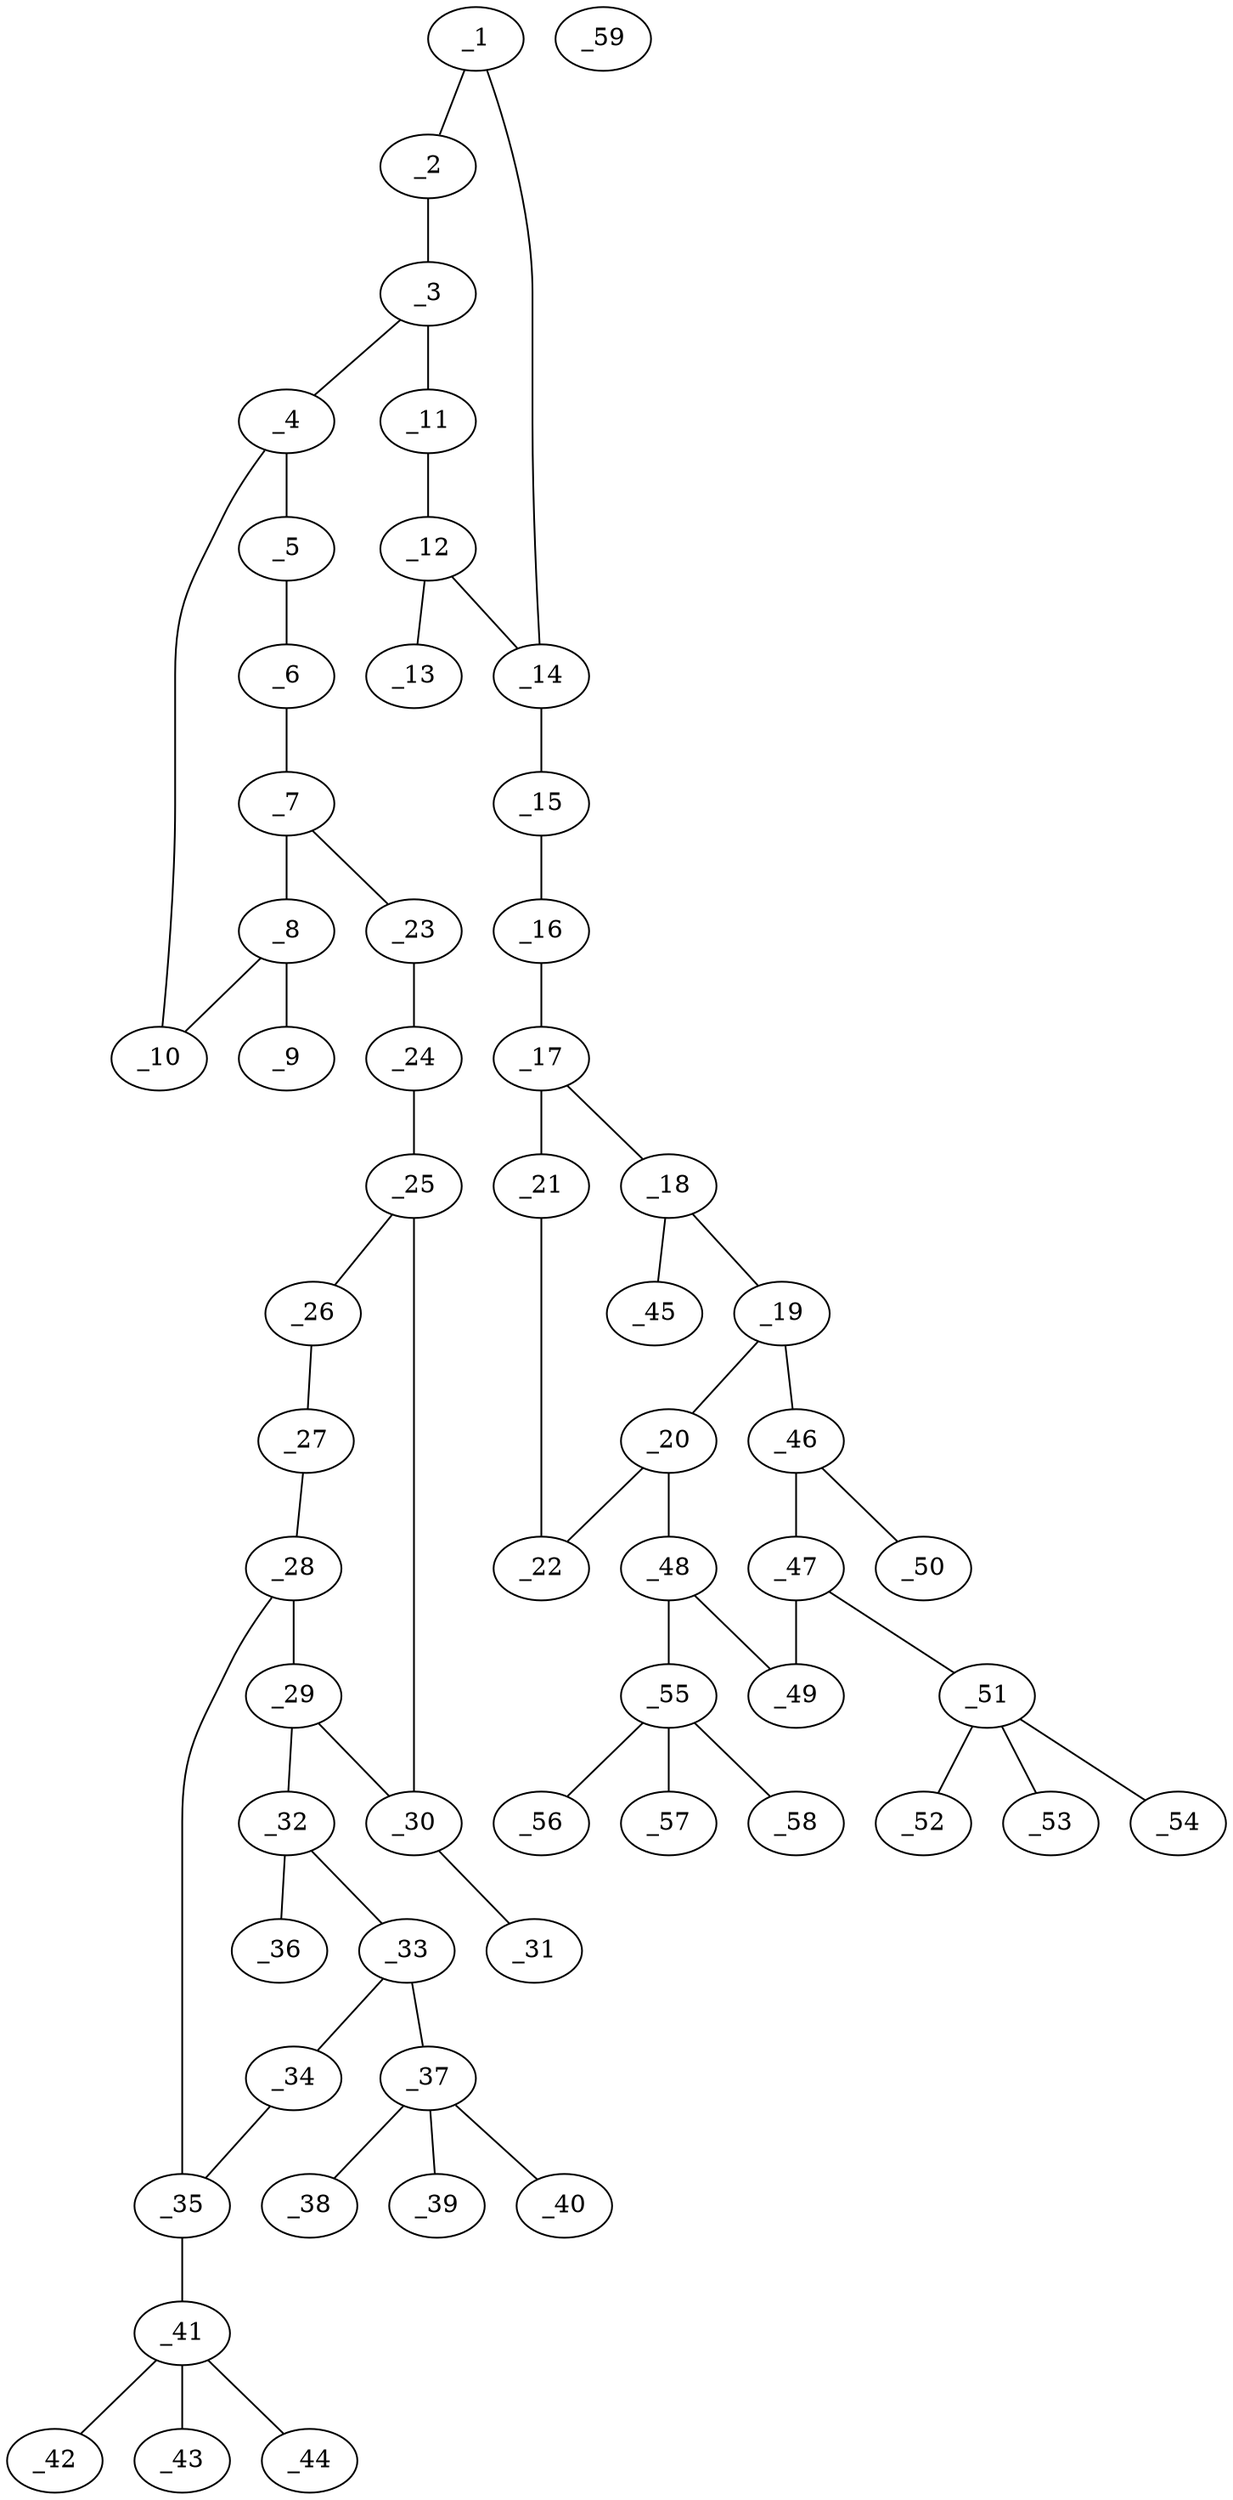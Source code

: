 graph molid622229 {
	_1	 [charge=0,
		chem=1,
		symbol="C  ",
		x="13.2583",
		y="1.75"];
	_2	 [charge=0,
		chem=1,
		symbol="C  ",
		x="12.3923",
		y="1.25"];
	_1 -- _2	 [valence=1];
	_14	 [charge=0,
		chem=1,
		symbol="C  ",
		x="14.1244",
		y="1.25"];
	_1 -- _14	 [valence=2];
	_3	 [charge=0,
		chem=1,
		symbol="C  ",
		x="12.3923",
		y="0.25"];
	_2 -- _3	 [valence=2];
	_4	 [charge=0,
		chem=1,
		symbol="C  ",
		x="11.5263",
		y="-0.25"];
	_3 -- _4	 [valence=1];
	_11	 [charge=0,
		chem=1,
		symbol="C  ",
		x="13.2583",
		y="-0.25"];
	_3 -- _11	 [valence=1];
	_5	 [charge=0,
		chem=1,
		symbol="C  ",
		x="10.6603",
		y="0.25"];
	_4 -- _5	 [valence=1];
	_10	 [charge=0,
		chem=1,
		symbol="C  ",
		x="11.5263",
		y="-1.25"];
	_4 -- _10	 [valence=2];
	_6	 [charge=0,
		chem=1,
		symbol="C  ",
		x="9.7942",
		y="-0.25"];
	_5 -- _6	 [valence=2];
	_7	 [charge=0,
		chem=1,
		symbol="C  ",
		x="9.7942",
		y="-1.25"];
	_6 -- _7	 [valence=1];
	_8	 [charge=0,
		chem=1,
		symbol="C  ",
		x="10.6602",
		y="-1.75"];
	_7 -- _8	 [valence=2];
	_23	 [charge=0,
		chem=4,
		symbol="N  ",
		x="8.9282",
		y="-1.75"];
	_7 -- _23	 [valence=1];
	_9	 [charge=0,
		chem=1,
		symbol="C  ",
		x="10.6602",
		y="-2.75"];
	_8 -- _9	 [valence=1];
	_8 -- _10	 [valence=1];
	_12	 [charge=0,
		chem=1,
		symbol="C  ",
		x="14.1244",
		y="0.25"];
	_11 -- _12	 [valence=2];
	_13	 [charge=0,
		chem=1,
		symbol="C  ",
		x="14.9904",
		y="-0.25"];
	_12 -- _13	 [valence=1];
	_12 -- _14	 [valence=1];
	_15	 [charge=0,
		chem=4,
		symbol="N  ",
		x="14.9904",
		y="1.75"];
	_14 -- _15	 [valence=1];
	_16	 [charge=0,
		chem=4,
		symbol="N  ",
		x="15.8564",
		y="1.25"];
	_15 -- _16	 [valence=2];
	_17	 [charge=0,
		chem=1,
		symbol="C  ",
		x="16.7224",
		y="1.75"];
	_16 -- _17	 [valence=1];
	_18	 [charge=0,
		chem=1,
		symbol="C  ",
		x="17.5885",
		y="1.25"];
	_17 -- _18	 [valence=1];
	_21	 [charge=0,
		chem=1,
		symbol="C  ",
		x="16.7224",
		y="2.75"];
	_17 -- _21	 [valence=2];
	_19	 [charge=0,
		chem=1,
		symbol="C  ",
		x="18.4545",
		y="1.75"];
	_18 -- _19	 [valence=2];
	_45	 [charge=0,
		chem=2,
		symbol="O  ",
		x="17.5885",
		y="0.25"];
	_18 -- _45	 [valence=1];
	_20	 [charge=0,
		chem=1,
		symbol="C  ",
		x="18.4545",
		y="2.75"];
	_19 -- _20	 [valence=1];
	_46	 [charge=0,
		chem=1,
		symbol="C  ",
		x="19.3205",
		y="1.25"];
	_19 -- _46	 [valence=1];
	_22	 [charge=0,
		chem=1,
		symbol="C  ",
		x="17.5885",
		y="3.25"];
	_20 -- _22	 [valence=2];
	_48	 [charge=0,
		chem=1,
		symbol="C  ",
		x="19.3205",
		y="3.25"];
	_20 -- _48	 [valence=1];
	_21 -- _22	 [valence=1];
	_24	 [charge=0,
		chem=4,
		symbol="N  ",
		x="8.0622",
		y="-1.25"];
	_23 -- _24	 [valence=2];
	_25	 [charge=0,
		chem=1,
		symbol="C  ",
		x="7.1961",
		y="-1.75"];
	_24 -- _25	 [valence=1];
	_26	 [charge=0,
		chem=1,
		symbol="C  ",
		x="7.1961",
		y="-2.75"];
	_25 -- _26	 [valence=1];
	_30	 [charge=0,
		chem=1,
		symbol="C  ",
		x="6.3301",
		y="-1.25"];
	_25 -- _30	 [valence=2];
	_27	 [charge=0,
		chem=1,
		symbol="C  ",
		x="6.3301",
		y="-3.25"];
	_26 -- _27	 [valence=2];
	_28	 [charge=0,
		chem=1,
		symbol="C  ",
		x="5.4641",
		y="-2.75"];
	_27 -- _28	 [valence=1];
	_29	 [charge=0,
		chem=1,
		symbol="C  ",
		x="5.4641",
		y="-1.75"];
	_28 -- _29	 [valence=2];
	_35	 [charge=0,
		chem=1,
		symbol="C  ",
		x="4.5981",
		y="-3.25"];
	_28 -- _35	 [valence=1];
	_29 -- _30	 [valence=1];
	_32	 [charge=0,
		chem=1,
		symbol="C  ",
		x="4.5981",
		y="-1.25"];
	_29 -- _32	 [valence=1];
	_31	 [charge=0,
		chem=2,
		symbol="O  ",
		x="6.3301",
		y="-0.25"];
	_30 -- _31	 [valence=1];
	_33	 [charge=0,
		chem=1,
		symbol="C  ",
		x="3.732",
		y="-1.75"];
	_32 -- _33	 [valence=2];
	_36	 [charge=0,
		chem=4,
		symbol="N  ",
		x="4.5981",
		y="-0.25"];
	_32 -- _36	 [valence=1];
	_34	 [charge=0,
		chem=1,
		symbol="C  ",
		x="3.732",
		y="-2.75"];
	_33 -- _34	 [valence=1];
	_37	 [charge=0,
		chem=5,
		symbol="S  ",
		x="2.866",
		y="-1.25"];
	_33 -- _37	 [valence=1];
	_34 -- _35	 [valence=2];
	_41	 [charge=0,
		chem=5,
		symbol="S  ",
		x="4.5981",
		y="-4.25"];
	_35 -- _41	 [valence=1];
	_38	 [charge=0,
		chem=2,
		symbol="O  ",
		x=2,
		y="-0.75"];
	_37 -- _38	 [valence=2];
	_39	 [charge=0,
		chem=2,
		symbol="O  ",
		x="3.366",
		y="-0.3839"];
	_37 -- _39	 [valence=2];
	_40	 [charge="-1",
		chem=2,
		symbol="O  ",
		x="2.366",
		y="-2.116"];
	_37 -- _40	 [valence=1];
	_42	 [charge=0,
		chem=2,
		symbol="O  ",
		x="4.5981",
		y="-5.25"];
	_41 -- _42	 [valence=2];
	_43	 [charge=1,
		chem=2,
		symbol="O  ",
		x="5.5981",
		y="-4.25"];
	_41 -- _43	 [valence=2];
	_44	 [charge=0,
		chem=2,
		symbol="O  ",
		x="3.5981",
		y="-4.25"];
	_41 -- _44	 [valence=1];
	_47	 [charge=0,
		chem=1,
		symbol="C  ",
		x="20.1865",
		y="1.75"];
	_46 -- _47	 [valence=2];
	_50	 [charge=0,
		chem=4,
		symbol="N  ",
		x="19.3205",
		y="0.25"];
	_46 -- _50	 [valence=1];
	_49	 [charge=0,
		chem=1,
		symbol="C  ",
		x="20.1865",
		y="2.75"];
	_47 -- _49	 [valence=1];
	_51	 [charge=0,
		chem=5,
		symbol="S  ",
		x="21.0526",
		y="1.25"];
	_47 -- _51	 [valence=1];
	_48 -- _49	 [valence=2];
	_55	 [charge=0,
		chem=5,
		symbol="S  ",
		x="19.3205",
		y="4.25"];
	_48 -- _55	 [valence=1];
	_52	 [charge=0,
		chem=2,
		symbol="O  ",
		x="21.9186",
		y="0.75"];
	_51 -- _52	 [valence=2];
	_53	 [charge=1,
		chem=2,
		symbol="O  ",
		x="20.5526",
		y="0.3839"];
	_51 -- _53	 [valence=2];
	_54	 [charge=0,
		chem=2,
		symbol="O  ",
		x="21.5526",
		y="2.116"];
	_51 -- _54	 [valence=1];
	_56	 [charge=0,
		chem=2,
		symbol="O  ",
		x="19.3205",
		y="5.25"];
	_55 -- _56	 [valence=2];
	_57	 [charge=0,
		chem=2,
		symbol="O  ",
		x="18.3205",
		y="4.25"];
	_55 -- _57	 [valence=2];
	_58	 [charge="-1",
		chem=2,
		symbol="O  ",
		x="20.3205",
		y="4.25"];
	_55 -- _58	 [valence=1];
	_59	 [charge=0,
		chem=38,
		symbol="Ga ",
		x="23.9186",
		y=0];
}
